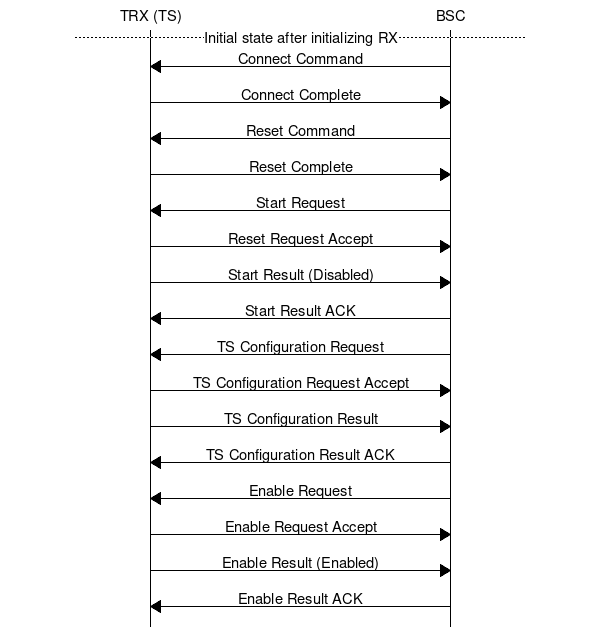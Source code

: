 msc {
	bts [label="TRX (TS)"], bsc [label="BSC"];
	# this is for the Timeslot Object
	---		[label="Initial state after initializing RX"];

	bts <= bsc	[label="Connect Command"];
	bts => bsc	[label="Connect Complete"];

	bts <= bsc	[label="Reset Command"];
	bts => bsc	[label="Reset Complete"];

	bts <= bsc	[label="Start Request"];
	bts => bsc	[label="Reset Request Accept"];
	bts => bsc	[label="Start Result (Disabled)"];
	bts <= bsc	[label="Start Result ACK"];

	bts <= bsc	[label="TS Configuration Request"];
	bts => bsc	[label="TS Configuration Request Accept"];
	bts => bsc	[label="TS Configuration Result"];
	bts <= bsc	[label="TS Configuration Result ACK"];

	bts <= bsc	[label="Enable Request"];
	bts => bsc	[label="Enable Request Accept"];
	bts => bsc	[label="Enable Result (Enabled)"];
	bts <= bsc	[label="Enable Result ACK"];

	# continue with BCCH filling after all TS
}
